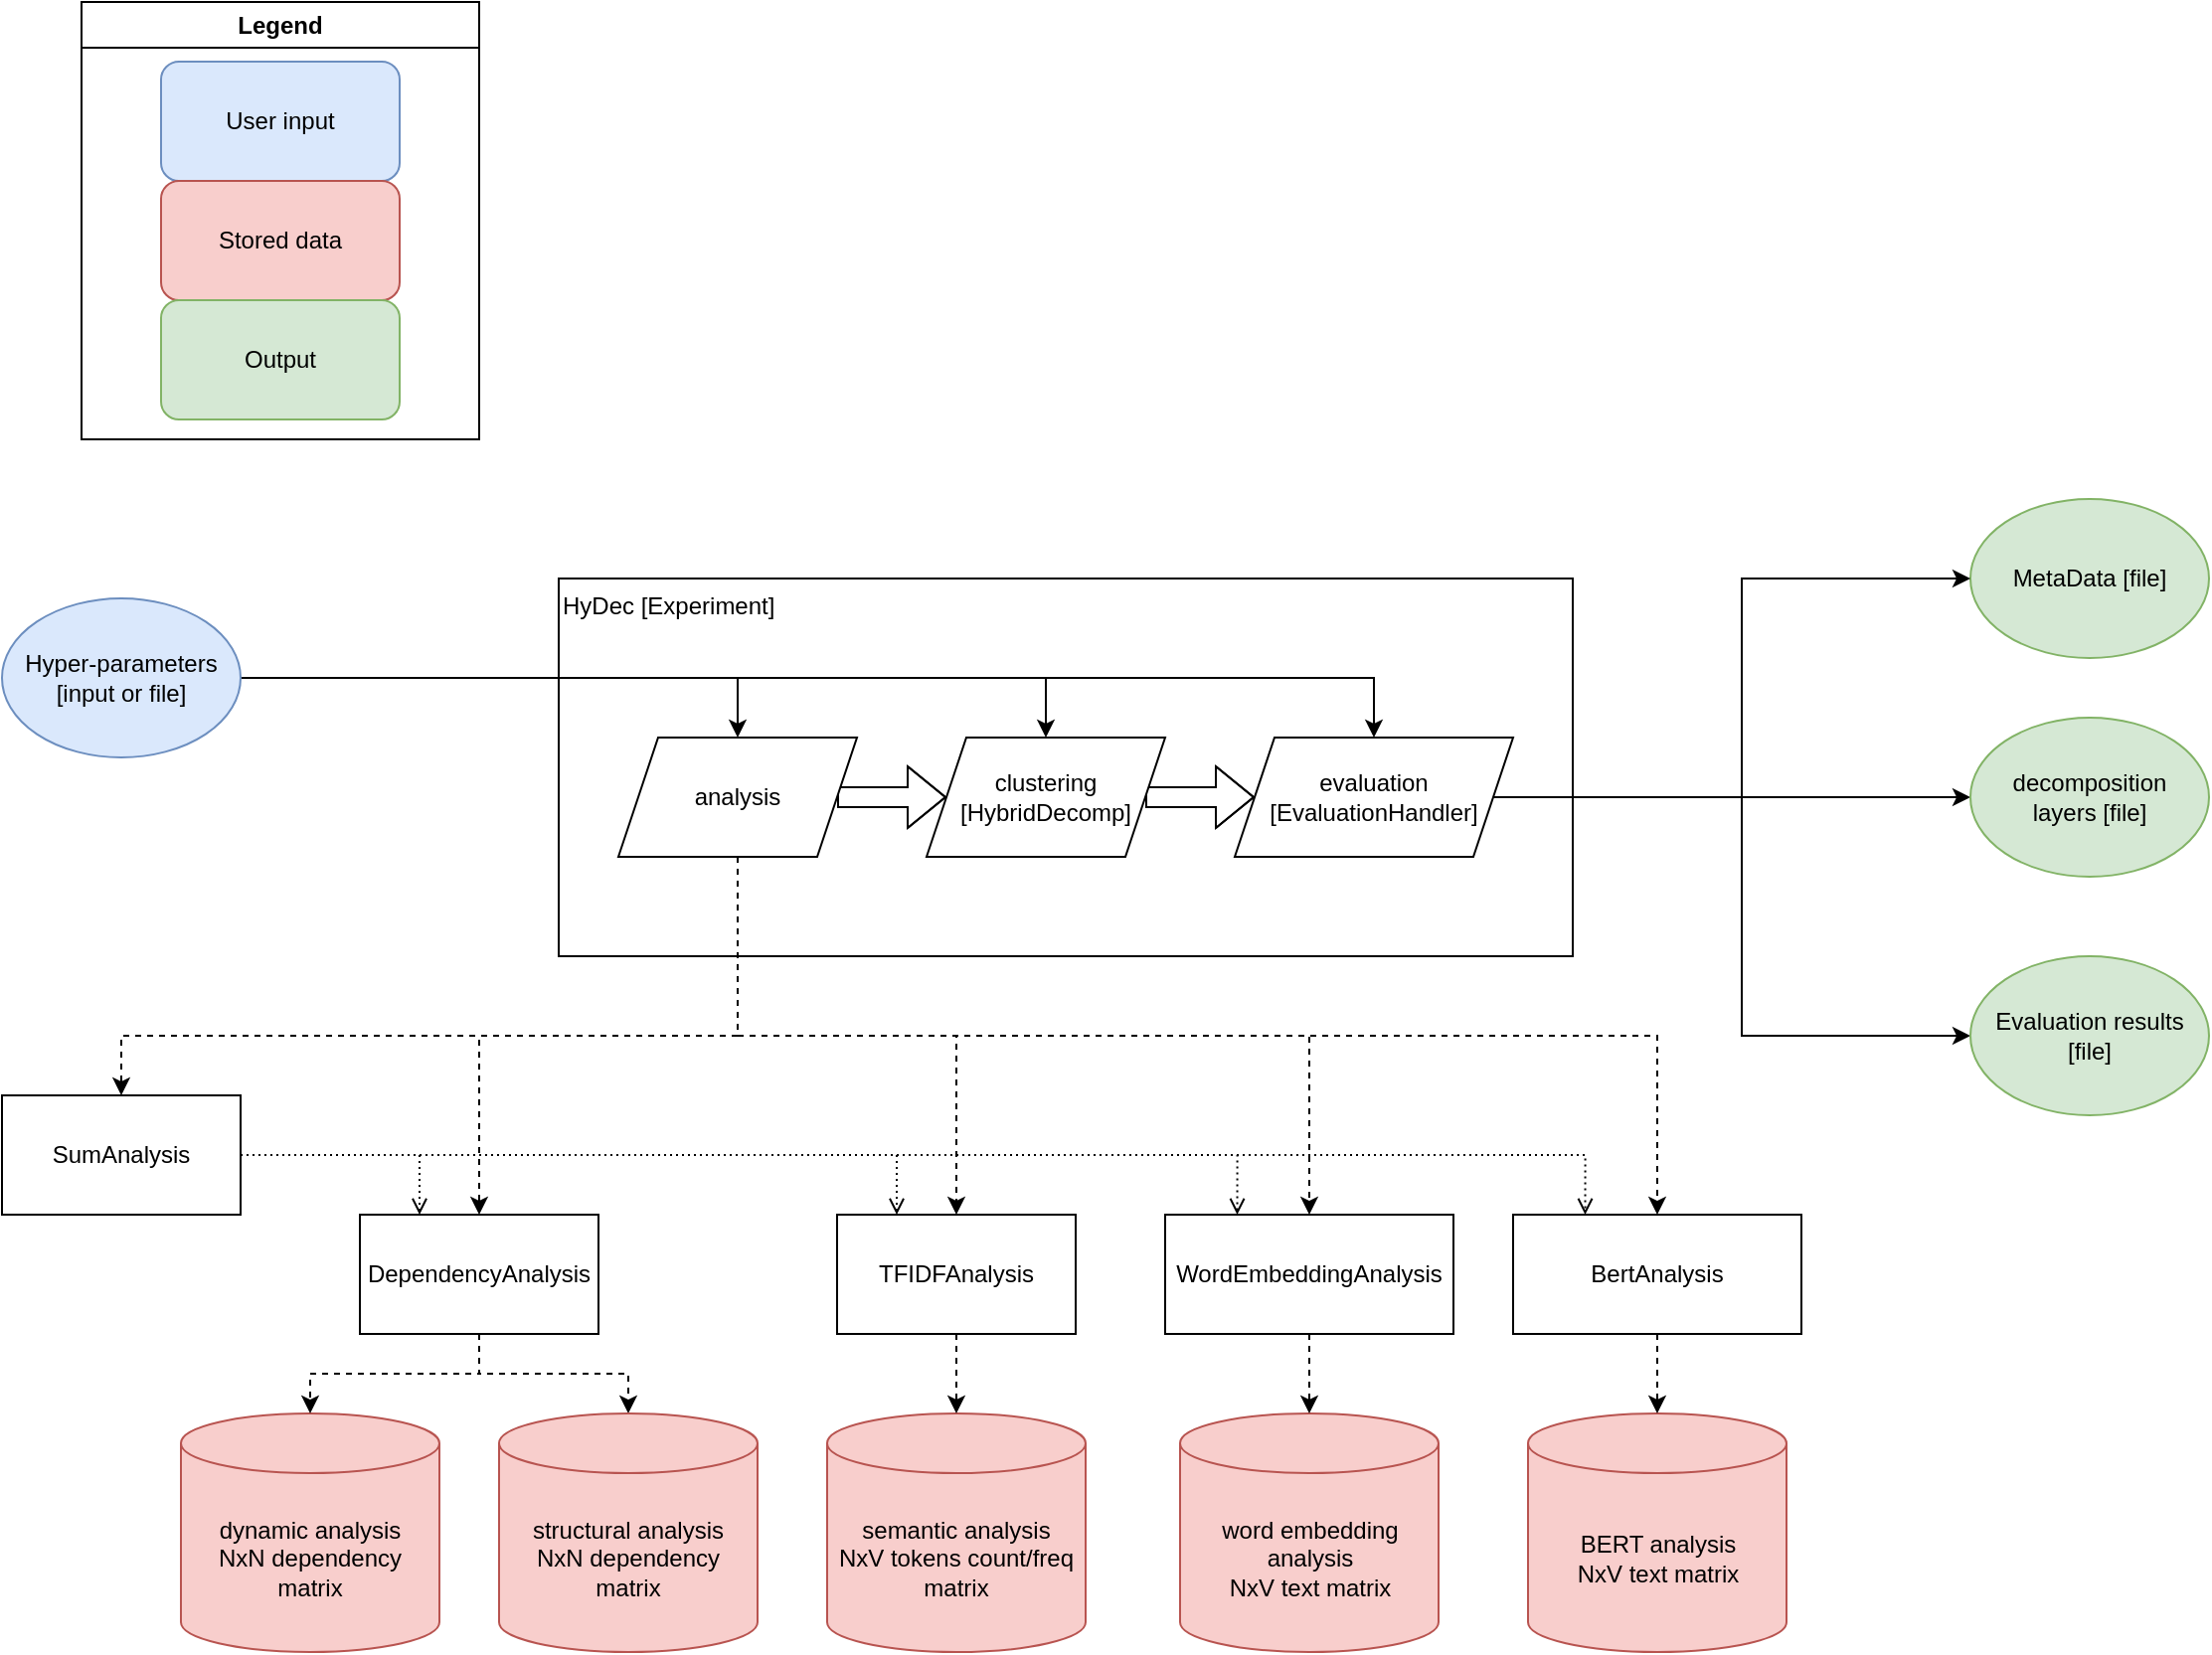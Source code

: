 <mxfile version="21.6.6" type="device">
  <diagram name="Page-1" id="EF5rlrziwOSf3NxxdQdW">
    <mxGraphModel dx="1853" dy="1855" grid="1" gridSize="10" guides="1" tooltips="1" connect="1" arrows="1" fold="1" page="1" pageScale="1" pageWidth="827" pageHeight="1169" math="0" shadow="0">
      <root>
        <mxCell id="0" />
        <mxCell id="1" parent="0" />
        <mxCell id="pfrVNP-j8xE_fyfq85P1-1" value="HyDec [Experiment]" style="rounded=0;whiteSpace=wrap;html=1;align=left;verticalAlign=top;fontStyle=0" vertex="1" parent="1">
          <mxGeometry x="190" y="150" width="510" height="190" as="geometry" />
        </mxCell>
        <mxCell id="pfrVNP-j8xE_fyfq85P1-15" style="edgeStyle=orthogonalEdgeStyle;rounded=0;orthogonalLoop=1;jettySize=auto;html=1;exitX=0.5;exitY=1;exitDx=0;exitDy=0;entryX=0.5;entryY=0;entryDx=0;entryDy=0;dashed=1;" edge="1" parent="1" source="pfrVNP-j8xE_fyfq85P1-29" target="pfrVNP-j8xE_fyfq85P1-6">
          <mxGeometry relative="1" as="geometry" />
        </mxCell>
        <mxCell id="pfrVNP-j8xE_fyfq85P1-16" style="edgeStyle=orthogonalEdgeStyle;rounded=0;orthogonalLoop=1;jettySize=auto;html=1;exitX=0.5;exitY=1;exitDx=0;exitDy=0;entryX=0.5;entryY=0;entryDx=0;entryDy=0;dashed=1;" edge="1" parent="1" source="pfrVNP-j8xE_fyfq85P1-29" target="pfrVNP-j8xE_fyfq85P1-9">
          <mxGeometry relative="1" as="geometry" />
        </mxCell>
        <mxCell id="pfrVNP-j8xE_fyfq85P1-17" style="edgeStyle=orthogonalEdgeStyle;rounded=0;orthogonalLoop=1;jettySize=auto;html=1;exitX=0.5;exitY=1;exitDx=0;exitDy=0;entryX=0.5;entryY=0;entryDx=0;entryDy=0;dashed=1;" edge="1" parent="1" source="pfrVNP-j8xE_fyfq85P1-29" target="pfrVNP-j8xE_fyfq85P1-11">
          <mxGeometry relative="1" as="geometry" />
        </mxCell>
        <mxCell id="pfrVNP-j8xE_fyfq85P1-18" style="edgeStyle=orthogonalEdgeStyle;rounded=0;orthogonalLoop=1;jettySize=auto;html=1;exitX=0.5;exitY=1;exitDx=0;exitDy=0;entryX=0.5;entryY=0;entryDx=0;entryDy=0;dashed=1;" edge="1" parent="1" source="pfrVNP-j8xE_fyfq85P1-29" target="pfrVNP-j8xE_fyfq85P1-13">
          <mxGeometry relative="1" as="geometry" />
        </mxCell>
        <mxCell id="pfrVNP-j8xE_fyfq85P1-19" style="edgeStyle=orthogonalEdgeStyle;rounded=0;orthogonalLoop=1;jettySize=auto;html=1;exitX=0.5;exitY=1;exitDx=0;exitDy=0;entryX=0.5;entryY=0;entryDx=0;entryDy=0;dashed=1;" edge="1" parent="1" source="pfrVNP-j8xE_fyfq85P1-29" target="pfrVNP-j8xE_fyfq85P1-14">
          <mxGeometry relative="1" as="geometry">
            <Array as="points">
              <mxPoint x="280" y="380" />
              <mxPoint x="-30" y="380" />
            </Array>
          </mxGeometry>
        </mxCell>
        <mxCell id="pfrVNP-j8xE_fyfq85P1-3" style="edgeStyle=orthogonalEdgeStyle;rounded=0;orthogonalLoop=1;jettySize=auto;html=1;exitX=1;exitY=0.5;exitDx=0;exitDy=0;entryX=0.5;entryY=0;entryDx=0;entryDy=0;" edge="1" parent="1" source="pfrVNP-j8xE_fyfq85P1-2" target="pfrVNP-j8xE_fyfq85P1-29">
          <mxGeometry relative="1" as="geometry" />
        </mxCell>
        <mxCell id="pfrVNP-j8xE_fyfq85P1-32" style="edgeStyle=orthogonalEdgeStyle;rounded=0;orthogonalLoop=1;jettySize=auto;html=1;exitX=1;exitY=0.5;exitDx=0;exitDy=0;entryX=0.5;entryY=0;entryDx=0;entryDy=0;" edge="1" parent="1" source="pfrVNP-j8xE_fyfq85P1-2" target="pfrVNP-j8xE_fyfq85P1-30">
          <mxGeometry relative="1" as="geometry" />
        </mxCell>
        <mxCell id="pfrVNP-j8xE_fyfq85P1-33" style="edgeStyle=orthogonalEdgeStyle;rounded=0;orthogonalLoop=1;jettySize=auto;html=1;exitX=1;exitY=0.5;exitDx=0;exitDy=0;entryX=0.5;entryY=0;entryDx=0;entryDy=0;" edge="1" parent="1" source="pfrVNP-j8xE_fyfq85P1-2" target="pfrVNP-j8xE_fyfq85P1-31">
          <mxGeometry relative="1" as="geometry" />
        </mxCell>
        <mxCell id="pfrVNP-j8xE_fyfq85P1-2" value="Hyper-parameters [input or file]" style="ellipse;whiteSpace=wrap;html=1;fillColor=#dae8fc;strokeColor=#6c8ebf;" vertex="1" parent="1">
          <mxGeometry x="-90" y="160" width="120" height="80" as="geometry" />
        </mxCell>
        <mxCell id="pfrVNP-j8xE_fyfq85P1-4" value="MetaData [file]" style="ellipse;whiteSpace=wrap;html=1;fillColor=#d5e8d4;strokeColor=#82b366;" vertex="1" parent="1">
          <mxGeometry x="900" y="110" width="120" height="80" as="geometry" />
        </mxCell>
        <mxCell id="pfrVNP-j8xE_fyfq85P1-5" value="dynamic analysis&lt;br&gt;NxN dependency matrix" style="shape=cylinder3;whiteSpace=wrap;html=1;boundedLbl=1;backgroundOutline=1;size=15;fillColor=#f8cecc;strokeColor=#b85450;" vertex="1" parent="1">
          <mxGeometry y="570" width="130" height="120" as="geometry" />
        </mxCell>
        <mxCell id="pfrVNP-j8xE_fyfq85P1-20" style="edgeStyle=orthogonalEdgeStyle;rounded=0;orthogonalLoop=1;jettySize=auto;html=1;exitX=0.5;exitY=1;exitDx=0;exitDy=0;entryX=0.5;entryY=0;entryDx=0;entryDy=0;entryPerimeter=0;dashed=1;" edge="1" parent="1" source="pfrVNP-j8xE_fyfq85P1-6" target="pfrVNP-j8xE_fyfq85P1-5">
          <mxGeometry relative="1" as="geometry" />
        </mxCell>
        <mxCell id="pfrVNP-j8xE_fyfq85P1-21" style="edgeStyle=orthogonalEdgeStyle;rounded=0;orthogonalLoop=1;jettySize=auto;html=1;exitX=0.5;exitY=1;exitDx=0;exitDy=0;entryX=0.5;entryY=0;entryDx=0;entryDy=0;entryPerimeter=0;dashed=1;" edge="1" parent="1" source="pfrVNP-j8xE_fyfq85P1-6" target="pfrVNP-j8xE_fyfq85P1-7">
          <mxGeometry relative="1" as="geometry" />
        </mxCell>
        <mxCell id="pfrVNP-j8xE_fyfq85P1-6" value="DependencyAnalysis" style="rounded=0;whiteSpace=wrap;html=1;" vertex="1" parent="1">
          <mxGeometry x="90" y="470" width="120" height="60" as="geometry" />
        </mxCell>
        <mxCell id="pfrVNP-j8xE_fyfq85P1-7" value="structural analysis&lt;br&gt;NxN dependency matrix" style="shape=cylinder3;whiteSpace=wrap;html=1;boundedLbl=1;backgroundOutline=1;size=15;fillColor=#f8cecc;strokeColor=#b85450;" vertex="1" parent="1">
          <mxGeometry x="160" y="570" width="130" height="120" as="geometry" />
        </mxCell>
        <mxCell id="pfrVNP-j8xE_fyfq85P1-8" value="semantic analysis&lt;br&gt;NxV tokens count/freq matrix" style="shape=cylinder3;whiteSpace=wrap;html=1;boundedLbl=1;backgroundOutline=1;size=15;fillColor=#f8cecc;strokeColor=#b85450;" vertex="1" parent="1">
          <mxGeometry x="325" y="570" width="130" height="120" as="geometry" />
        </mxCell>
        <mxCell id="pfrVNP-j8xE_fyfq85P1-22" style="edgeStyle=orthogonalEdgeStyle;rounded=0;orthogonalLoop=1;jettySize=auto;html=1;exitX=0.5;exitY=1;exitDx=0;exitDy=0;entryX=0.5;entryY=0;entryDx=0;entryDy=0;entryPerimeter=0;dashed=1;" edge="1" parent="1" source="pfrVNP-j8xE_fyfq85P1-9" target="pfrVNP-j8xE_fyfq85P1-8">
          <mxGeometry relative="1" as="geometry" />
        </mxCell>
        <mxCell id="pfrVNP-j8xE_fyfq85P1-9" value="TFIDFAnalysis" style="rounded=0;whiteSpace=wrap;html=1;" vertex="1" parent="1">
          <mxGeometry x="330" y="470" width="120" height="60" as="geometry" />
        </mxCell>
        <mxCell id="pfrVNP-j8xE_fyfq85P1-10" value="word embedding analysis&lt;br&gt;NxV text matrix" style="shape=cylinder3;whiteSpace=wrap;html=1;boundedLbl=1;backgroundOutline=1;size=15;fillColor=#f8cecc;strokeColor=#b85450;" vertex="1" parent="1">
          <mxGeometry x="502.5" y="570" width="130" height="120" as="geometry" />
        </mxCell>
        <mxCell id="pfrVNP-j8xE_fyfq85P1-23" style="edgeStyle=orthogonalEdgeStyle;rounded=0;orthogonalLoop=1;jettySize=auto;html=1;exitX=0.5;exitY=1;exitDx=0;exitDy=0;entryX=0.5;entryY=0;entryDx=0;entryDy=0;entryPerimeter=0;dashed=1;" edge="1" parent="1" source="pfrVNP-j8xE_fyfq85P1-11" target="pfrVNP-j8xE_fyfq85P1-10">
          <mxGeometry relative="1" as="geometry" />
        </mxCell>
        <mxCell id="pfrVNP-j8xE_fyfq85P1-11" value="WordEmbeddingAnalysis" style="rounded=0;whiteSpace=wrap;html=1;" vertex="1" parent="1">
          <mxGeometry x="495" y="470" width="145" height="60" as="geometry" />
        </mxCell>
        <mxCell id="pfrVNP-j8xE_fyfq85P1-12" value="BERT analysis&lt;br&gt;NxV text matrix" style="shape=cylinder3;whiteSpace=wrap;html=1;boundedLbl=1;backgroundOutline=1;size=15;fillColor=#f8cecc;strokeColor=#b85450;" vertex="1" parent="1">
          <mxGeometry x="677.5" y="570" width="130" height="120" as="geometry" />
        </mxCell>
        <mxCell id="pfrVNP-j8xE_fyfq85P1-24" style="edgeStyle=orthogonalEdgeStyle;rounded=0;orthogonalLoop=1;jettySize=auto;html=1;exitX=0.5;exitY=1;exitDx=0;exitDy=0;entryX=0.5;entryY=0;entryDx=0;entryDy=0;entryPerimeter=0;dashed=1;" edge="1" parent="1" source="pfrVNP-j8xE_fyfq85P1-13" target="pfrVNP-j8xE_fyfq85P1-12">
          <mxGeometry relative="1" as="geometry" />
        </mxCell>
        <mxCell id="pfrVNP-j8xE_fyfq85P1-13" value="BertAnalysis" style="rounded=0;whiteSpace=wrap;html=1;" vertex="1" parent="1">
          <mxGeometry x="670" y="470" width="145" height="60" as="geometry" />
        </mxCell>
        <mxCell id="pfrVNP-j8xE_fyfq85P1-25" style="edgeStyle=orthogonalEdgeStyle;rounded=0;orthogonalLoop=1;jettySize=auto;html=1;exitX=1;exitY=0.5;exitDx=0;exitDy=0;entryX=0.25;entryY=0;entryDx=0;entryDy=0;dashed=1;dashPattern=1 2;endArrow=open;endFill=0;" edge="1" parent="1" source="pfrVNP-j8xE_fyfq85P1-14" target="pfrVNP-j8xE_fyfq85P1-6">
          <mxGeometry relative="1" as="geometry" />
        </mxCell>
        <mxCell id="pfrVNP-j8xE_fyfq85P1-26" style="edgeStyle=orthogonalEdgeStyle;rounded=0;orthogonalLoop=1;jettySize=auto;html=1;exitX=1;exitY=0.5;exitDx=0;exitDy=0;entryX=0.25;entryY=0;entryDx=0;entryDy=0;dashed=1;dashPattern=1 2;endArrow=open;endFill=0;" edge="1" parent="1" source="pfrVNP-j8xE_fyfq85P1-14" target="pfrVNP-j8xE_fyfq85P1-9">
          <mxGeometry relative="1" as="geometry" />
        </mxCell>
        <mxCell id="pfrVNP-j8xE_fyfq85P1-27" style="edgeStyle=orthogonalEdgeStyle;rounded=0;orthogonalLoop=1;jettySize=auto;html=1;exitX=1;exitY=0.5;exitDx=0;exitDy=0;entryX=0.25;entryY=0;entryDx=0;entryDy=0;dashed=1;dashPattern=1 2;endArrow=open;endFill=0;" edge="1" parent="1" source="pfrVNP-j8xE_fyfq85P1-14" target="pfrVNP-j8xE_fyfq85P1-11">
          <mxGeometry relative="1" as="geometry" />
        </mxCell>
        <mxCell id="pfrVNP-j8xE_fyfq85P1-28" style="edgeStyle=orthogonalEdgeStyle;rounded=0;orthogonalLoop=1;jettySize=auto;html=1;exitX=1;exitY=0.5;exitDx=0;exitDy=0;entryX=0.25;entryY=0;entryDx=0;entryDy=0;dashed=1;dashPattern=1 2;endArrow=open;endFill=0;" edge="1" parent="1" source="pfrVNP-j8xE_fyfq85P1-14" target="pfrVNP-j8xE_fyfq85P1-13">
          <mxGeometry relative="1" as="geometry" />
        </mxCell>
        <mxCell id="pfrVNP-j8xE_fyfq85P1-14" value="SumAnalysis" style="rounded=0;whiteSpace=wrap;html=1;" vertex="1" parent="1">
          <mxGeometry x="-90" y="410" width="120" height="60" as="geometry" />
        </mxCell>
        <mxCell id="pfrVNP-j8xE_fyfq85P1-34" style="edgeStyle=orthogonalEdgeStyle;rounded=0;orthogonalLoop=1;jettySize=auto;html=1;exitX=1;exitY=0.5;exitDx=0;exitDy=0;entryX=0;entryY=0.5;entryDx=0;entryDy=0;shape=flexArrow;" edge="1" parent="1" source="pfrVNP-j8xE_fyfq85P1-29" target="pfrVNP-j8xE_fyfq85P1-30">
          <mxGeometry relative="1" as="geometry" />
        </mxCell>
        <mxCell id="pfrVNP-j8xE_fyfq85P1-29" value="analysis" style="shape=parallelogram;perimeter=parallelogramPerimeter;whiteSpace=wrap;html=1;fixedSize=1;" vertex="1" parent="1">
          <mxGeometry x="220" y="230" width="120" height="60" as="geometry" />
        </mxCell>
        <mxCell id="pfrVNP-j8xE_fyfq85P1-36" style="edgeStyle=orthogonalEdgeStyle;rounded=0;orthogonalLoop=1;jettySize=auto;html=1;exitX=1;exitY=0.5;exitDx=0;exitDy=0;entryX=0;entryY=0.5;entryDx=0;entryDy=0;shape=flexArrow;" edge="1" parent="1" source="pfrVNP-j8xE_fyfq85P1-30" target="pfrVNP-j8xE_fyfq85P1-31">
          <mxGeometry relative="1" as="geometry" />
        </mxCell>
        <mxCell id="pfrVNP-j8xE_fyfq85P1-30" value="clustering&lt;br&gt;[HybridDecomp]" style="shape=parallelogram;perimeter=parallelogramPerimeter;whiteSpace=wrap;html=1;fixedSize=1;" vertex="1" parent="1">
          <mxGeometry x="375" y="230" width="120" height="60" as="geometry" />
        </mxCell>
        <mxCell id="pfrVNP-j8xE_fyfq85P1-39" style="edgeStyle=orthogonalEdgeStyle;rounded=0;orthogonalLoop=1;jettySize=auto;html=1;exitX=1;exitY=0.5;exitDx=0;exitDy=0;entryX=0;entryY=0.5;entryDx=0;entryDy=0;" edge="1" parent="1" source="pfrVNP-j8xE_fyfq85P1-31" target="pfrVNP-j8xE_fyfq85P1-4">
          <mxGeometry relative="1" as="geometry" />
        </mxCell>
        <mxCell id="pfrVNP-j8xE_fyfq85P1-40" style="edgeStyle=orthogonalEdgeStyle;rounded=0;orthogonalLoop=1;jettySize=auto;html=1;exitX=1;exitY=0.5;exitDx=0;exitDy=0;entryX=0;entryY=0.5;entryDx=0;entryDy=0;" edge="1" parent="1" source="pfrVNP-j8xE_fyfq85P1-31" target="pfrVNP-j8xE_fyfq85P1-37">
          <mxGeometry relative="1" as="geometry">
            <mxPoint x="840" y="200" as="targetPoint" />
          </mxGeometry>
        </mxCell>
        <mxCell id="pfrVNP-j8xE_fyfq85P1-41" style="edgeStyle=orthogonalEdgeStyle;rounded=0;orthogonalLoop=1;jettySize=auto;html=1;exitX=1;exitY=0.5;exitDx=0;exitDy=0;entryX=0;entryY=0.5;entryDx=0;entryDy=0;" edge="1" parent="1" source="pfrVNP-j8xE_fyfq85P1-31" target="pfrVNP-j8xE_fyfq85P1-38">
          <mxGeometry relative="1" as="geometry" />
        </mxCell>
        <mxCell id="pfrVNP-j8xE_fyfq85P1-31" value="evaluation&lt;br&gt;[EvaluationHandler]" style="shape=parallelogram;perimeter=parallelogramPerimeter;whiteSpace=wrap;html=1;fixedSize=1;" vertex="1" parent="1">
          <mxGeometry x="530" y="230" width="140" height="60" as="geometry" />
        </mxCell>
        <mxCell id="pfrVNP-j8xE_fyfq85P1-37" value="decomposition &lt;br&gt;layers [file]" style="ellipse;whiteSpace=wrap;html=1;fillColor=#d5e8d4;strokeColor=#82b366;" vertex="1" parent="1">
          <mxGeometry x="900" y="220" width="120" height="80" as="geometry" />
        </mxCell>
        <mxCell id="pfrVNP-j8xE_fyfq85P1-38" value="Evaluation results [file]" style="ellipse;whiteSpace=wrap;html=1;fillColor=#d5e8d4;strokeColor=#82b366;" vertex="1" parent="1">
          <mxGeometry x="900" y="340" width="120" height="80" as="geometry" />
        </mxCell>
        <mxCell id="pfrVNP-j8xE_fyfq85P1-45" value="Legend" style="swimlane;whiteSpace=wrap;html=1;" vertex="1" parent="1">
          <mxGeometry x="-50" y="-140" width="200" height="220" as="geometry" />
        </mxCell>
        <mxCell id="pfrVNP-j8xE_fyfq85P1-42" value="User input" style="rounded=1;whiteSpace=wrap;html=1;fillColor=#dae8fc;strokeColor=#6c8ebf;" vertex="1" parent="pfrVNP-j8xE_fyfq85P1-45">
          <mxGeometry x="40" y="30" width="120" height="60" as="geometry" />
        </mxCell>
        <mxCell id="pfrVNP-j8xE_fyfq85P1-43" value="Stored data" style="rounded=1;whiteSpace=wrap;html=1;fillColor=#f8cecc;strokeColor=#b85450;" vertex="1" parent="pfrVNP-j8xE_fyfq85P1-45">
          <mxGeometry x="40" y="90" width="120" height="60" as="geometry" />
        </mxCell>
        <mxCell id="pfrVNP-j8xE_fyfq85P1-44" value="Output" style="rounded=1;whiteSpace=wrap;html=1;fillColor=#d5e8d4;strokeColor=#82b366;" vertex="1" parent="pfrVNP-j8xE_fyfq85P1-45">
          <mxGeometry x="40" y="150" width="120" height="60" as="geometry" />
        </mxCell>
      </root>
    </mxGraphModel>
  </diagram>
</mxfile>
